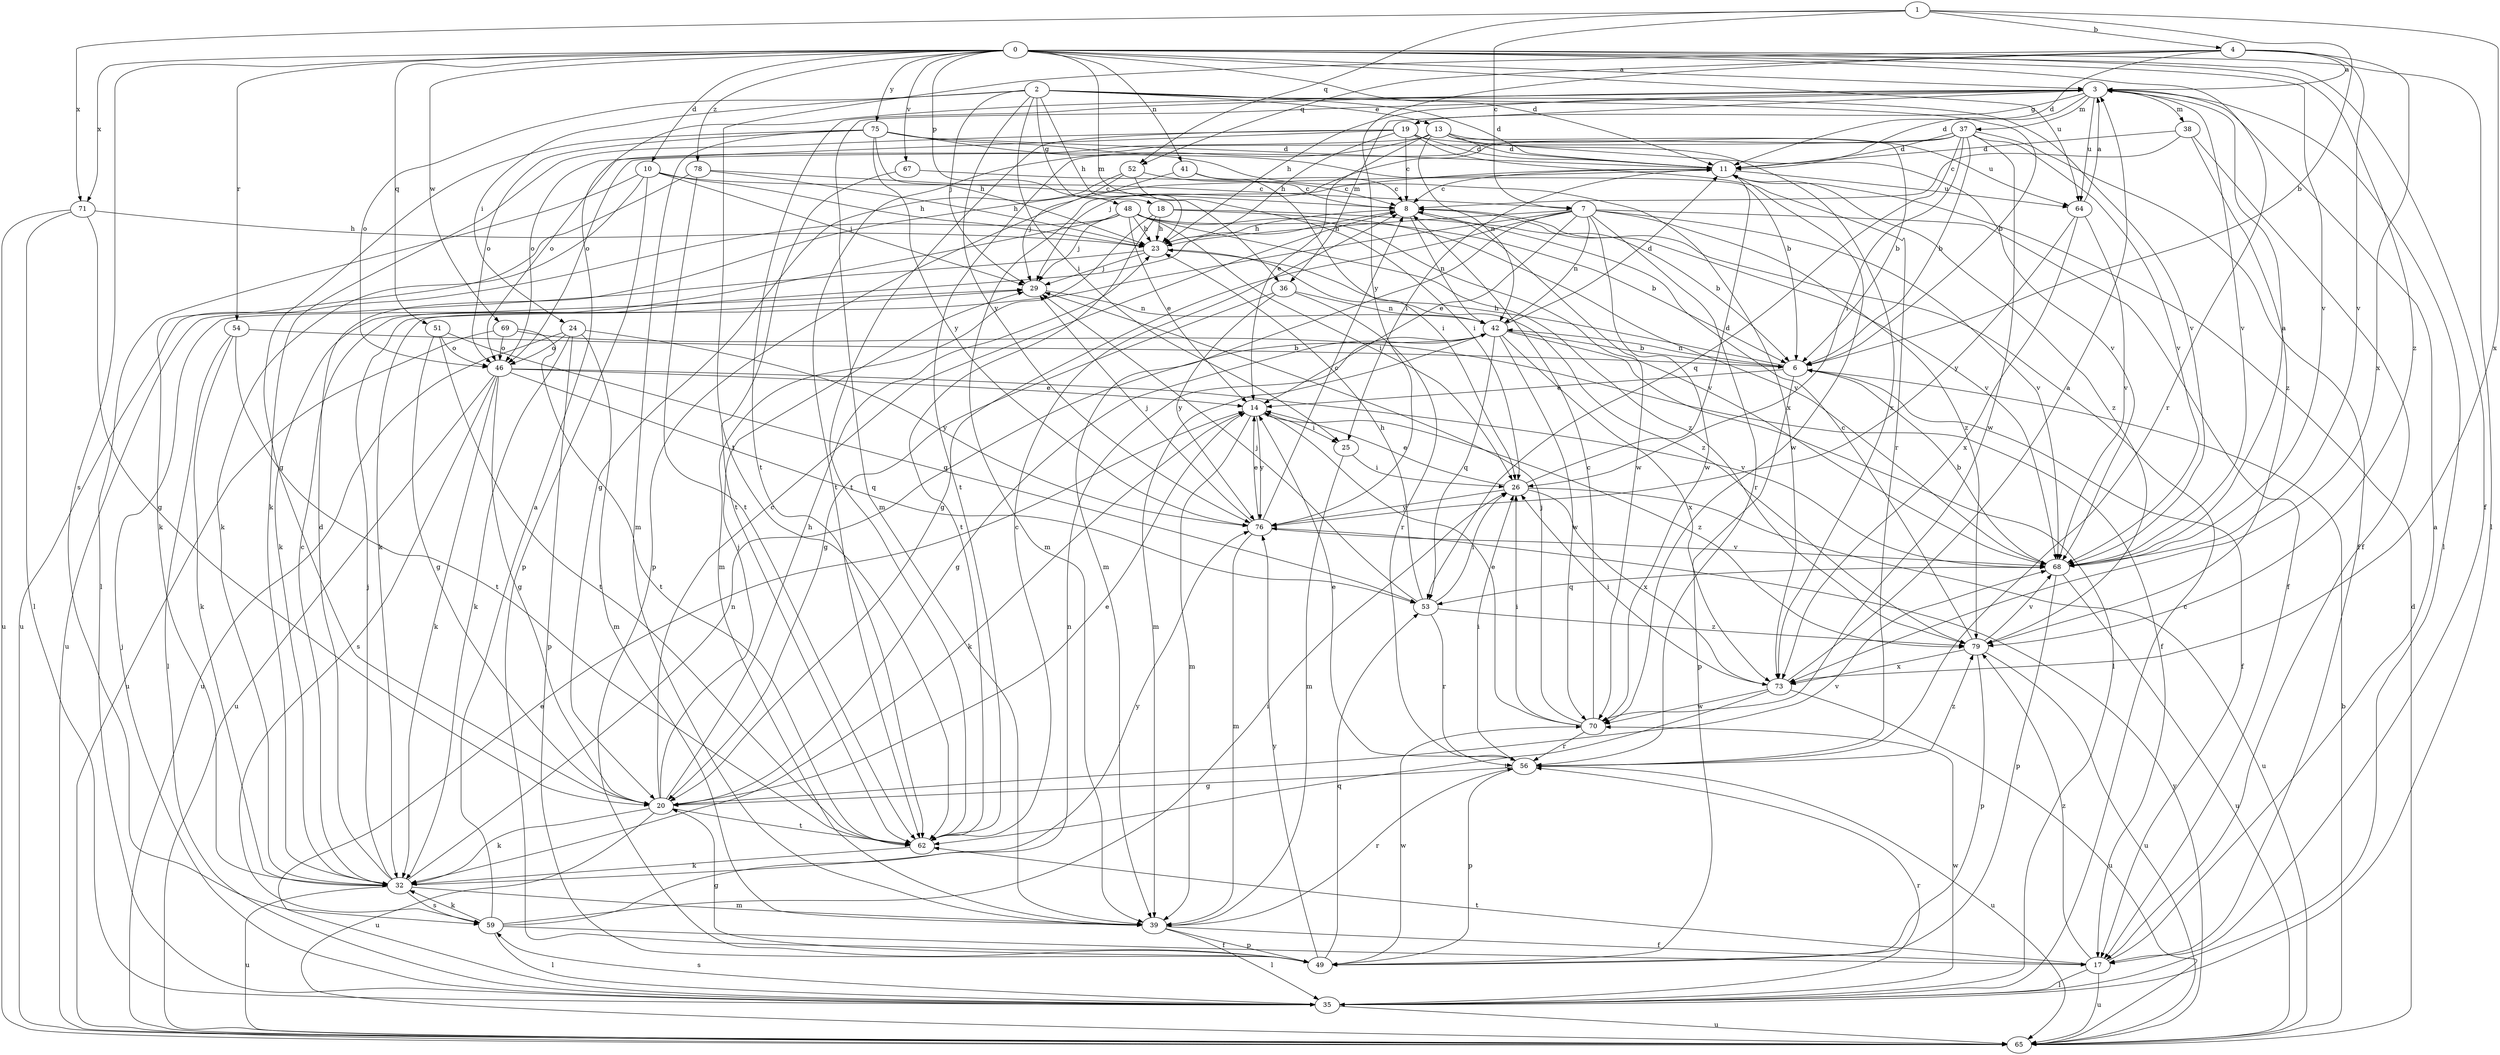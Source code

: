 strict digraph  {
0;
1;
2;
3;
4;
6;
7;
8;
10;
11;
13;
14;
17;
18;
19;
20;
23;
24;
25;
26;
29;
32;
35;
36;
37;
38;
39;
41;
42;
46;
48;
49;
51;
52;
53;
54;
56;
59;
62;
64;
65;
67;
68;
69;
70;
71;
73;
75;
76;
78;
79;
0 -> 3  [label=a];
0 -> 10  [label=d];
0 -> 11  [label=d];
0 -> 17  [label=f];
0 -> 35  [label=l];
0 -> 36  [label=m];
0 -> 41  [label=n];
0 -> 48  [label=p];
0 -> 51  [label=q];
0 -> 54  [label=r];
0 -> 56  [label=r];
0 -> 59  [label=s];
0 -> 64  [label=u];
0 -> 67  [label=v];
0 -> 68  [label=v];
0 -> 69  [label=w];
0 -> 71  [label=x];
0 -> 75  [label=y];
0 -> 78  [label=z];
0 -> 79  [label=z];
1 -> 4  [label=b];
1 -> 6  [label=b];
1 -> 7  [label=c];
1 -> 52  [label=q];
1 -> 71  [label=x];
1 -> 73  [label=x];
2 -> 6  [label=b];
2 -> 11  [label=d];
2 -> 13  [label=e];
2 -> 18  [label=g];
2 -> 23  [label=h];
2 -> 24  [label=i];
2 -> 25  [label=i];
2 -> 29  [label=j];
2 -> 46  [label=o];
2 -> 68  [label=v];
2 -> 76  [label=y];
3 -> 11  [label=d];
3 -> 19  [label=g];
3 -> 23  [label=h];
3 -> 35  [label=l];
3 -> 36  [label=m];
3 -> 37  [label=m];
3 -> 38  [label=m];
3 -> 39  [label=m];
3 -> 62  [label=t];
3 -> 64  [label=u];
3 -> 68  [label=v];
4 -> 3  [label=a];
4 -> 11  [label=d];
4 -> 52  [label=q];
4 -> 62  [label=t];
4 -> 68  [label=v];
4 -> 73  [label=x];
4 -> 76  [label=y];
6 -> 14  [label=e];
6 -> 17  [label=f];
6 -> 23  [label=h];
6 -> 42  [label=n];
6 -> 49  [label=p];
7 -> 14  [label=e];
7 -> 17  [label=f];
7 -> 20  [label=g];
7 -> 23  [label=h];
7 -> 32  [label=k];
7 -> 39  [label=m];
7 -> 42  [label=n];
7 -> 56  [label=r];
7 -> 68  [label=v];
7 -> 70  [label=w];
7 -> 79  [label=z];
8 -> 23  [label=h];
8 -> 42  [label=n];
8 -> 68  [label=v];
8 -> 70  [label=w];
10 -> 7  [label=c];
10 -> 23  [label=h];
10 -> 29  [label=j];
10 -> 32  [label=k];
10 -> 35  [label=l];
10 -> 49  [label=p];
11 -> 8  [label=c];
11 -> 25  [label=i];
11 -> 39  [label=m];
11 -> 64  [label=u];
11 -> 70  [label=w];
11 -> 79  [label=z];
13 -> 6  [label=b];
13 -> 11  [label=d];
13 -> 14  [label=e];
13 -> 42  [label=n];
13 -> 46  [label=o];
13 -> 62  [label=t];
13 -> 64  [label=u];
13 -> 73  [label=x];
14 -> 25  [label=i];
14 -> 32  [label=k];
14 -> 39  [label=m];
14 -> 76  [label=y];
14 -> 79  [label=z];
17 -> 3  [label=a];
17 -> 35  [label=l];
17 -> 62  [label=t];
17 -> 65  [label=u];
17 -> 79  [label=z];
18 -> 6  [label=b];
18 -> 23  [label=h];
18 -> 39  [label=m];
18 -> 62  [label=t];
18 -> 68  [label=v];
19 -> 8  [label=c];
19 -> 11  [label=d];
19 -> 23  [label=h];
19 -> 32  [label=k];
19 -> 46  [label=o];
19 -> 56  [label=r];
19 -> 62  [label=t];
19 -> 68  [label=v];
20 -> 8  [label=c];
20 -> 14  [label=e];
20 -> 23  [label=h];
20 -> 29  [label=j];
20 -> 32  [label=k];
20 -> 62  [label=t];
20 -> 65  [label=u];
20 -> 68  [label=v];
23 -> 29  [label=j];
23 -> 65  [label=u];
23 -> 79  [label=z];
24 -> 32  [label=k];
24 -> 39  [label=m];
24 -> 46  [label=o];
24 -> 49  [label=p];
24 -> 65  [label=u];
24 -> 76  [label=y];
25 -> 26  [label=i];
25 -> 39  [label=m];
26 -> 11  [label=d];
26 -> 14  [label=e];
26 -> 65  [label=u];
26 -> 73  [label=x];
26 -> 76  [label=y];
29 -> 42  [label=n];
32 -> 8  [label=c];
32 -> 11  [label=d];
32 -> 29  [label=j];
32 -> 39  [label=m];
32 -> 42  [label=n];
32 -> 59  [label=s];
32 -> 65  [label=u];
32 -> 76  [label=y];
35 -> 8  [label=c];
35 -> 14  [label=e];
35 -> 29  [label=j];
35 -> 56  [label=r];
35 -> 59  [label=s];
35 -> 65  [label=u];
35 -> 70  [label=w];
36 -> 20  [label=g];
36 -> 42  [label=n];
36 -> 56  [label=r];
36 -> 76  [label=y];
37 -> 6  [label=b];
37 -> 11  [label=d];
37 -> 17  [label=f];
37 -> 26  [label=i];
37 -> 29  [label=j];
37 -> 46  [label=o];
37 -> 53  [label=q];
37 -> 62  [label=t];
37 -> 68  [label=v];
37 -> 70  [label=w];
38 -> 8  [label=c];
38 -> 11  [label=d];
38 -> 17  [label=f];
38 -> 79  [label=z];
39 -> 17  [label=f];
39 -> 35  [label=l];
39 -> 49  [label=p];
39 -> 56  [label=r];
41 -> 8  [label=c];
41 -> 26  [label=i];
41 -> 49  [label=p];
42 -> 6  [label=b];
42 -> 11  [label=d];
42 -> 20  [label=g];
42 -> 35  [label=l];
42 -> 39  [label=m];
42 -> 53  [label=q];
42 -> 70  [label=w];
42 -> 73  [label=x];
46 -> 14  [label=e];
46 -> 20  [label=g];
46 -> 32  [label=k];
46 -> 53  [label=q];
46 -> 59  [label=s];
46 -> 65  [label=u];
46 -> 68  [label=v];
48 -> 6  [label=b];
48 -> 14  [label=e];
48 -> 23  [label=h];
48 -> 26  [label=i];
48 -> 29  [label=j];
48 -> 32  [label=k];
48 -> 65  [label=u];
48 -> 68  [label=v];
48 -> 79  [label=z];
49 -> 20  [label=g];
49 -> 53  [label=q];
49 -> 70  [label=w];
49 -> 76  [label=y];
51 -> 20  [label=g];
51 -> 46  [label=o];
51 -> 53  [label=q];
51 -> 62  [label=t];
52 -> 8  [label=c];
52 -> 20  [label=g];
52 -> 26  [label=i];
52 -> 29  [label=j];
53 -> 23  [label=h];
53 -> 26  [label=i];
53 -> 29  [label=j];
53 -> 56  [label=r];
53 -> 79  [label=z];
54 -> 6  [label=b];
54 -> 32  [label=k];
54 -> 35  [label=l];
54 -> 62  [label=t];
56 -> 14  [label=e];
56 -> 20  [label=g];
56 -> 26  [label=i];
56 -> 49  [label=p];
56 -> 65  [label=u];
56 -> 79  [label=z];
59 -> 3  [label=a];
59 -> 17  [label=f];
59 -> 26  [label=i];
59 -> 32  [label=k];
59 -> 35  [label=l];
59 -> 42  [label=n];
62 -> 8  [label=c];
62 -> 32  [label=k];
64 -> 3  [label=a];
64 -> 68  [label=v];
64 -> 73  [label=x];
64 -> 76  [label=y];
65 -> 6  [label=b];
65 -> 11  [label=d];
65 -> 76  [label=y];
67 -> 8  [label=c];
67 -> 62  [label=t];
68 -> 3  [label=a];
68 -> 6  [label=b];
68 -> 49  [label=p];
68 -> 53  [label=q];
68 -> 65  [label=u];
69 -> 17  [label=f];
69 -> 46  [label=o];
69 -> 62  [label=t];
69 -> 65  [label=u];
70 -> 8  [label=c];
70 -> 14  [label=e];
70 -> 26  [label=i];
70 -> 29  [label=j];
70 -> 56  [label=r];
71 -> 20  [label=g];
71 -> 23  [label=h];
71 -> 35  [label=l];
71 -> 65  [label=u];
73 -> 3  [label=a];
73 -> 26  [label=i];
73 -> 62  [label=t];
73 -> 65  [label=u];
73 -> 70  [label=w];
75 -> 6  [label=b];
75 -> 11  [label=d];
75 -> 20  [label=g];
75 -> 23  [label=h];
75 -> 39  [label=m];
75 -> 46  [label=o];
75 -> 73  [label=x];
75 -> 76  [label=y];
76 -> 8  [label=c];
76 -> 14  [label=e];
76 -> 29  [label=j];
76 -> 39  [label=m];
76 -> 68  [label=v];
78 -> 8  [label=c];
78 -> 23  [label=h];
78 -> 32  [label=k];
78 -> 62  [label=t];
79 -> 8  [label=c];
79 -> 49  [label=p];
79 -> 65  [label=u];
79 -> 68  [label=v];
79 -> 73  [label=x];
}

